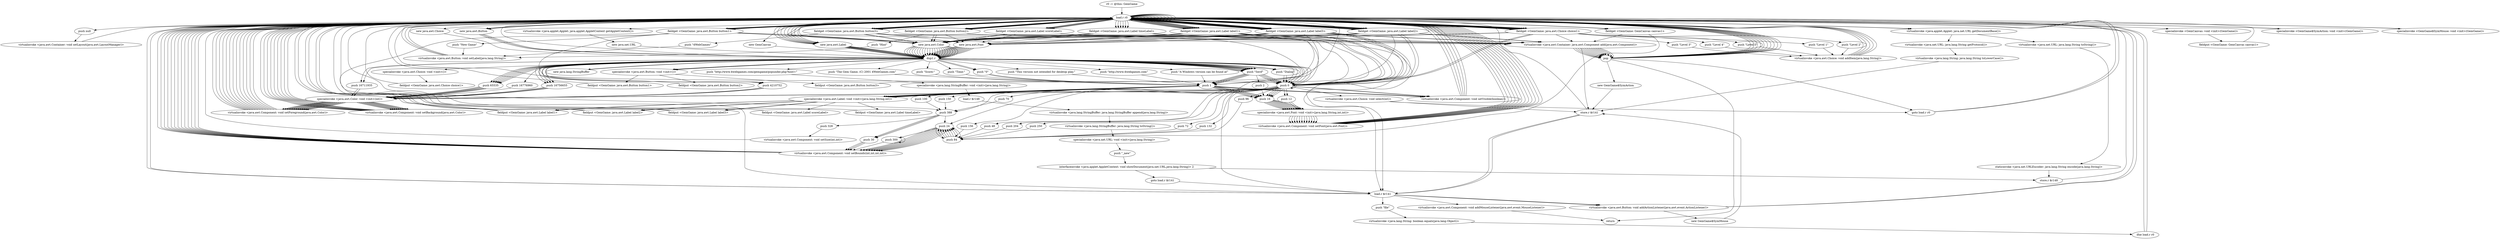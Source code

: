digraph "" {
    "r0 := @this: GemGame"
    "load.r r0"
    "r0 := @this: GemGame"->"load.r r0";
    "push null"
    "load.r r0"->"push null";
    "virtualinvoke <java.awt.Container: void setLayout(java.awt.LayoutManager)>"
    "push null"->"virtualinvoke <java.awt.Container: void setLayout(java.awt.LayoutManager)>";
    "virtualinvoke <java.awt.Container: void setLayout(java.awt.LayoutManager)>"->"load.r r0";
    "push 388"
    "load.r r0"->"push 388";
    "push 328"
    "push 388"->"push 328";
    "virtualinvoke <java.awt.Component: void setSize(int,int)>"
    "push 328"->"virtualinvoke <java.awt.Component: void setSize(int,int)>";
    "virtualinvoke <java.awt.Component: void setSize(int,int)>"->"load.r r0";
    "new java.awt.Font"
    "load.r r0"->"new java.awt.Font";
    "dup1.r"
    "new java.awt.Font"->"dup1.r";
    "push \"Dialog\""
    "dup1.r"->"push \"Dialog\"";
    "push 0"
    "push \"Dialog\""->"push 0";
    "push 12"
    "push 0"->"push 12";
    "specialinvoke <java.awt.Font: void <init>(java.lang.String,int,int)>"
    "push 12"->"specialinvoke <java.awt.Font: void <init>(java.lang.String,int,int)>";
    "virtualinvoke <java.awt.Component: void setFont(java.awt.Font)>"
    "specialinvoke <java.awt.Font: void <init>(java.lang.String,int,int)>"->"virtualinvoke <java.awt.Component: void setFont(java.awt.Font)>";
    "virtualinvoke <java.awt.Component: void setFont(java.awt.Font)>"->"load.r r0";
    "new java.awt.Color"
    "load.r r0"->"new java.awt.Color";
    "new java.awt.Color"->"dup1.r";
    "push 16776960"
    "dup1.r"->"push 16776960";
    "specialinvoke <java.awt.Color: void <init>(int)>"
    "push 16776960"->"specialinvoke <java.awt.Color: void <init>(int)>";
    "virtualinvoke <java.awt.Component: void setForeground(java.awt.Color)>"
    "specialinvoke <java.awt.Color: void <init>(int)>"->"virtualinvoke <java.awt.Component: void setForeground(java.awt.Color)>";
    "virtualinvoke <java.awt.Component: void setForeground(java.awt.Color)>"->"load.r r0";
    "load.r r0"->"new java.awt.Color";
    "new java.awt.Color"->"dup1.r";
    "dup1.r"->"push 0";
    "push 0"->"specialinvoke <java.awt.Color: void <init>(int)>";
    "virtualinvoke <java.awt.Component: void setBackground(java.awt.Color)>"
    "specialinvoke <java.awt.Color: void <init>(int)>"->"virtualinvoke <java.awt.Component: void setBackground(java.awt.Color)>";
    "virtualinvoke <java.awt.Component: void setBackground(java.awt.Color)>"->"load.r r0";
    "virtualinvoke <java.applet.Applet: java.net.URL getDocumentBase()>"
    "load.r r0"->"virtualinvoke <java.applet.Applet: java.net.URL getDocumentBase()>";
    "virtualinvoke <java.net.URL: java.lang.String getProtocol()>"
    "virtualinvoke <java.applet.Applet: java.net.URL getDocumentBase()>"->"virtualinvoke <java.net.URL: java.lang.String getProtocol()>";
    "virtualinvoke <java.lang.String: java.lang.String toLowerCase()>"
    "virtualinvoke <java.net.URL: java.lang.String getProtocol()>"->"virtualinvoke <java.lang.String: java.lang.String toLowerCase()>";
    "store.r $r141"
    "virtualinvoke <java.lang.String: java.lang.String toLowerCase()>"->"store.r $r141";
    "store.r $r141"->"load.r r0";
    "load.r r0"->"virtualinvoke <java.applet.Applet: java.net.URL getDocumentBase()>";
    "virtualinvoke <java.net.URL: java.lang.String toString()>"
    "virtualinvoke <java.applet.Applet: java.net.URL getDocumentBase()>"->"virtualinvoke <java.net.URL: java.lang.String toString()>";
    "staticinvoke <java.net.URLEncoder: java.lang.String encode(java.lang.String)>"
    "virtualinvoke <java.net.URL: java.lang.String toString()>"->"staticinvoke <java.net.URLEncoder: java.lang.String encode(java.lang.String)>";
    "store.r $r148"
    "staticinvoke <java.net.URLEncoder: java.lang.String encode(java.lang.String)>"->"store.r $r148";
    "store.r $r148"->"load.r r0";
    "virtualinvoke <java.applet.Applet: java.applet.AppletContext getAppletContext()>"
    "load.r r0"->"virtualinvoke <java.applet.Applet: java.applet.AppletContext getAppletContext()>";
    "new java.net.URL"
    "virtualinvoke <java.applet.Applet: java.applet.AppletContext getAppletContext()>"->"new java.net.URL";
    "new java.net.URL"->"dup1.r";
    "new java.lang.StringBuffer"
    "dup1.r"->"new java.lang.StringBuffer";
    "new java.lang.StringBuffer"->"dup1.r";
    "push \"http://www.4webgames.com/gemgame/popunder.php?host=\""
    "dup1.r"->"push \"http://www.4webgames.com/gemgame/popunder.php?host=\"";
    "specialinvoke <java.lang.StringBuffer: void <init>(java.lang.String)>"
    "push \"http://www.4webgames.com/gemgame/popunder.php?host=\""->"specialinvoke <java.lang.StringBuffer: void <init>(java.lang.String)>";
    "load.r $r148"
    "specialinvoke <java.lang.StringBuffer: void <init>(java.lang.String)>"->"load.r $r148";
    "virtualinvoke <java.lang.StringBuffer: java.lang.StringBuffer append(java.lang.String)>"
    "load.r $r148"->"virtualinvoke <java.lang.StringBuffer: java.lang.StringBuffer append(java.lang.String)>";
    "virtualinvoke <java.lang.StringBuffer: java.lang.String toString()>"
    "virtualinvoke <java.lang.StringBuffer: java.lang.StringBuffer append(java.lang.String)>"->"virtualinvoke <java.lang.StringBuffer: java.lang.String toString()>";
    "specialinvoke <java.net.URL: void <init>(java.lang.String)>"
    "virtualinvoke <java.lang.StringBuffer: java.lang.String toString()>"->"specialinvoke <java.net.URL: void <init>(java.lang.String)>";
    "push \"_new\""
    "specialinvoke <java.net.URL: void <init>(java.lang.String)>"->"push \"_new\"";
    "interfaceinvoke <java.applet.AppletContext: void showDocument(java.net.URL,java.lang.String)> 2"
    "push \"_new\""->"interfaceinvoke <java.applet.AppletContext: void showDocument(java.net.URL,java.lang.String)> 2";
    "goto load.r $r141"
    "interfaceinvoke <java.applet.AppletContext: void showDocument(java.net.URL,java.lang.String)> 2"->"goto load.r $r141";
    "load.r $r141"
    "goto load.r $r141"->"load.r $r141";
    "push \"file\""
    "load.r $r141"->"push \"file\"";
    "virtualinvoke <java.lang.String: boolean equals(java.lang.Object)>"
    "push \"file\""->"virtualinvoke <java.lang.String: boolean equals(java.lang.Object)>";
    "ifne load.r r0"
    "virtualinvoke <java.lang.String: boolean equals(java.lang.Object)>"->"ifne load.r r0";
    "ifne load.r r0"->"load.r r0";
    "new GemCanvas"
    "load.r r0"->"new GemCanvas";
    "new GemCanvas"->"dup1.r";
    "dup1.r"->"load.r r0";
    "specialinvoke <GemCanvas: void <init>(GemGame)>"
    "load.r r0"->"specialinvoke <GemCanvas: void <init>(GemGame)>";
    "fieldput <GemGame: GemCanvas canvas1>"
    "specialinvoke <GemCanvas: void <init>(GemGame)>"->"fieldput <GemGame: GemCanvas canvas1>";
    "fieldput <GemGame: GemCanvas canvas1>"->"load.r r0";
    "fieldget <GemGame: GemCanvas canvas1>"
    "load.r r0"->"fieldget <GemGame: GemCanvas canvas1>";
    "push 84"
    "fieldget <GemGame: GemCanvas canvas1>"->"push 84";
    "push 24"
    "push 84"->"push 24";
    "push 300"
    "push 24"->"push 300";
    "push 300"->"push 300";
    "virtualinvoke <java.awt.Component: void setBounds(int,int,int,int)>"
    "push 300"->"virtualinvoke <java.awt.Component: void setBounds(int,int,int,int)>";
    "virtualinvoke <java.awt.Component: void setBounds(int,int,int,int)>"->"load.r r0";
    "load.r r0"->"load.r r0";
    "load.r r0"->"fieldget <GemGame: GemCanvas canvas1>";
    "virtualinvoke <java.awt.Container: java.awt.Component add(java.awt.Component)>"
    "fieldget <GemGame: GemCanvas canvas1>"->"virtualinvoke <java.awt.Container: java.awt.Component add(java.awt.Component)>";
    "pop"
    "virtualinvoke <java.awt.Container: java.awt.Component add(java.awt.Component)>"->"pop";
    "goto load.r r0"
    "pop"->"goto load.r r0";
    "goto load.r r0"->"load.r r0";
    "new java.awt.Label"
    "load.r r0"->"new java.awt.Label";
    "new java.awt.Label"->"dup1.r";
    "push \"The Gem Game, (C) 2001 4WebGames.com\""
    "dup1.r"->"push \"The Gem Game, (C) 2001 4WebGames.com\"";
    "push 1"
    "push \"The Gem Game, (C) 2001 4WebGames.com\""->"push 1";
    "specialinvoke <java.awt.Label: void <init>(java.lang.String,int)>"
    "push 1"->"specialinvoke <java.awt.Label: void <init>(java.lang.String,int)>";
    "fieldput <GemGame: java.awt.Label label1>"
    "specialinvoke <java.awt.Label: void <init>(java.lang.String,int)>"->"fieldput <GemGame: java.awt.Label label1>";
    "fieldput <GemGame: java.awt.Label label1>"->"load.r r0";
    "fieldget <GemGame: java.awt.Label label1>"
    "load.r r0"->"fieldget <GemGame: java.awt.Label label1>";
    "fieldget <GemGame: java.awt.Label label1>"->"push 0";
    "push 0"->"push 0";
    "push 0"->"push 388";
    "push 388"->"push 24";
    "push 24"->"virtualinvoke <java.awt.Component: void setBounds(int,int,int,int)>";
    "virtualinvoke <java.awt.Component: void setBounds(int,int,int,int)>"->"load.r r0";
    "load.r r0"->"fieldget <GemGame: java.awt.Label label1>";
    "fieldget <GemGame: java.awt.Label label1>"->"new java.awt.Font";
    "new java.awt.Font"->"dup1.r";
    "push \"Serif\""
    "dup1.r"->"push \"Serif\"";
    "push 2"
    "push \"Serif\""->"push 2";
    "push 16"
    "push 2"->"push 16";
    "push 16"->"specialinvoke <java.awt.Font: void <init>(java.lang.String,int,int)>";
    "specialinvoke <java.awt.Font: void <init>(java.lang.String,int,int)>"->"virtualinvoke <java.awt.Component: void setFont(java.awt.Font)>";
    "virtualinvoke <java.awt.Component: void setFont(java.awt.Font)>"->"load.r r0";
    "load.r r0"->"fieldget <GemGame: java.awt.Label label1>";
    "fieldget <GemGame: java.awt.Label label1>"->"new java.awt.Color";
    "new java.awt.Color"->"dup1.r";
    "push 16756655"
    "dup1.r"->"push 16756655";
    "push 16756655"->"specialinvoke <java.awt.Color: void <init>(int)>";
    "specialinvoke <java.awt.Color: void <init>(int)>"->"virtualinvoke <java.awt.Component: void setForeground(java.awt.Color)>";
    "virtualinvoke <java.awt.Component: void setForeground(java.awt.Color)>"->"load.r r0";
    "load.r r0"->"load.r r0";
    "load.r r0"->"fieldget <GemGame: java.awt.Label label1>";
    "fieldget <GemGame: java.awt.Label label1>"->"virtualinvoke <java.awt.Container: java.awt.Component add(java.awt.Component)>";
    "virtualinvoke <java.awt.Container: java.awt.Component add(java.awt.Component)>"->"pop";
    "pop"->"load.r r0";
    "load.r r0"->"new java.awt.Label";
    "new java.awt.Label"->"dup1.r";
    "push \"Score:\""
    "dup1.r"->"push \"Score:\"";
    "push \"Score:\""->"push 1";
    "push 1"->"specialinvoke <java.awt.Label: void <init>(java.lang.String,int)>";
    "fieldput <GemGame: java.awt.Label label2>"
    "specialinvoke <java.awt.Label: void <init>(java.lang.String,int)>"->"fieldput <GemGame: java.awt.Label label2>";
    "fieldput <GemGame: java.awt.Label label2>"->"load.r r0";
    "fieldget <GemGame: java.awt.Label label2>"
    "load.r r0"->"fieldget <GemGame: java.awt.Label label2>";
    "fieldget <GemGame: java.awt.Label label2>"->"push 0";
    "push 0"->"push 24";
    "push 24"->"push 84";
    "push 84"->"push 24";
    "push 24"->"virtualinvoke <java.awt.Component: void setBounds(int,int,int,int)>";
    "virtualinvoke <java.awt.Component: void setBounds(int,int,int,int)>"->"load.r r0";
    "load.r r0"->"fieldget <GemGame: java.awt.Label label2>";
    "fieldget <GemGame: java.awt.Label label2>"->"new java.awt.Font";
    "new java.awt.Font"->"dup1.r";
    "dup1.r"->"push \"Serif\"";
    "push \"Serif\""->"push 0";
    "push 0"->"push 16";
    "push 16"->"specialinvoke <java.awt.Font: void <init>(java.lang.String,int,int)>";
    "specialinvoke <java.awt.Font: void <init>(java.lang.String,int,int)>"->"virtualinvoke <java.awt.Component: void setFont(java.awt.Font)>";
    "virtualinvoke <java.awt.Component: void setFont(java.awt.Font)>"->"load.r r0";
    "load.r r0"->"fieldget <GemGame: java.awt.Label label2>";
    "fieldget <GemGame: java.awt.Label label2>"->"new java.awt.Color";
    "new java.awt.Color"->"dup1.r";
    "push 16711935"
    "dup1.r"->"push 16711935";
    "push 16711935"->"specialinvoke <java.awt.Color: void <init>(int)>";
    "specialinvoke <java.awt.Color: void <init>(int)>"->"virtualinvoke <java.awt.Component: void setForeground(java.awt.Color)>";
    "virtualinvoke <java.awt.Component: void setForeground(java.awt.Color)>"->"load.r r0";
    "load.r r0"->"fieldget <GemGame: java.awt.Label label2>";
    "fieldget <GemGame: java.awt.Label label2>"->"new java.awt.Color";
    "new java.awt.Color"->"dup1.r";
    "dup1.r"->"push 0";
    "push 0"->"specialinvoke <java.awt.Color: void <init>(int)>";
    "specialinvoke <java.awt.Color: void <init>(int)>"->"virtualinvoke <java.awt.Component: void setBackground(java.awt.Color)>";
    "virtualinvoke <java.awt.Component: void setBackground(java.awt.Color)>"->"load.r r0";
    "load.r r0"->"load.r r0";
    "load.r r0"->"fieldget <GemGame: java.awt.Label label2>";
    "fieldget <GemGame: java.awt.Label label2>"->"virtualinvoke <java.awt.Container: java.awt.Component add(java.awt.Component)>";
    "virtualinvoke <java.awt.Container: java.awt.Component add(java.awt.Component)>"->"pop";
    "pop"->"load.r r0";
    "load.r r0"->"new java.awt.Label";
    "new java.awt.Label"->"dup1.r";
    "push \"Time:\""
    "dup1.r"->"push \"Time:\"";
    "push \"Time:\""->"push 1";
    "push 1"->"specialinvoke <java.awt.Label: void <init>(java.lang.String,int)>";
    "fieldput <GemGame: java.awt.Label label3>"
    "specialinvoke <java.awt.Label: void <init>(java.lang.String,int)>"->"fieldput <GemGame: java.awt.Label label3>";
    "fieldput <GemGame: java.awt.Label label3>"->"load.r r0";
    "fieldget <GemGame: java.awt.Label label3>"
    "load.r r0"->"fieldget <GemGame: java.awt.Label label3>";
    "fieldget <GemGame: java.awt.Label label3>"->"push 0";
    "virtualinvoke <java.awt.Component: void setVisible(boolean)>"
    "push 0"->"virtualinvoke <java.awt.Component: void setVisible(boolean)>";
    "virtualinvoke <java.awt.Component: void setVisible(boolean)>"->"load.r r0";
    "load.r r0"->"fieldget <GemGame: java.awt.Label label3>";
    "fieldget <GemGame: java.awt.Label label3>"->"push 0";
    "push 72"
    "push 0"->"push 72";
    "push 72"->"push 84";
    "push 84"->"push 24";
    "push 24"->"virtualinvoke <java.awt.Component: void setBounds(int,int,int,int)>";
    "virtualinvoke <java.awt.Component: void setBounds(int,int,int,int)>"->"load.r r0";
    "load.r r0"->"fieldget <GemGame: java.awt.Label label3>";
    "fieldget <GemGame: java.awt.Label label3>"->"new java.awt.Font";
    "new java.awt.Font"->"dup1.r";
    "dup1.r"->"push \"Serif\"";
    "push \"Serif\""->"push 0";
    "push 0"->"push 16";
    "push 16"->"specialinvoke <java.awt.Font: void <init>(java.lang.String,int,int)>";
    "specialinvoke <java.awt.Font: void <init>(java.lang.String,int,int)>"->"virtualinvoke <java.awt.Component: void setFont(java.awt.Font)>";
    "virtualinvoke <java.awt.Component: void setFont(java.awt.Font)>"->"load.r r0";
    "load.r r0"->"fieldget <GemGame: java.awt.Label label3>";
    "fieldget <GemGame: java.awt.Label label3>"->"new java.awt.Color";
    "new java.awt.Color"->"dup1.r";
    "dup1.r"->"push 16711935";
    "push 16711935"->"specialinvoke <java.awt.Color: void <init>(int)>";
    "specialinvoke <java.awt.Color: void <init>(int)>"->"virtualinvoke <java.awt.Component: void setForeground(java.awt.Color)>";
    "virtualinvoke <java.awt.Component: void setForeground(java.awt.Color)>"->"load.r r0";
    "load.r r0"->"fieldget <GemGame: java.awt.Label label3>";
    "fieldget <GemGame: java.awt.Label label3>"->"new java.awt.Color";
    "new java.awt.Color"->"dup1.r";
    "dup1.r"->"push 0";
    "push 0"->"specialinvoke <java.awt.Color: void <init>(int)>";
    "specialinvoke <java.awt.Color: void <init>(int)>"->"virtualinvoke <java.awt.Component: void setBackground(java.awt.Color)>";
    "virtualinvoke <java.awt.Component: void setBackground(java.awt.Color)>"->"load.r r0";
    "load.r r0"->"load.r r0";
    "load.r r0"->"fieldget <GemGame: java.awt.Label label3>";
    "fieldget <GemGame: java.awt.Label label3>"->"virtualinvoke <java.awt.Container: java.awt.Component add(java.awt.Component)>";
    "virtualinvoke <java.awt.Container: java.awt.Component add(java.awt.Component)>"->"pop";
    "pop"->"load.r r0";
    "new java.awt.Choice"
    "load.r r0"->"new java.awt.Choice";
    "new java.awt.Choice"->"dup1.r";
    "specialinvoke <java.awt.Choice: void <init>()>"
    "dup1.r"->"specialinvoke <java.awt.Choice: void <init>()>";
    "fieldput <GemGame: java.awt.Choice choice1>"
    "specialinvoke <java.awt.Choice: void <init>()>"->"fieldput <GemGame: java.awt.Choice choice1>";
    "fieldput <GemGame: java.awt.Choice choice1>"->"load.r r0";
    "fieldget <GemGame: java.awt.Choice choice1>"
    "load.r r0"->"fieldget <GemGame: java.awt.Choice choice1>";
    "push \"Level 1\""
    "fieldget <GemGame: java.awt.Choice choice1>"->"push \"Level 1\"";
    "virtualinvoke <java.awt.Choice: void addItem(java.lang.String)>"
    "push \"Level 1\""->"virtualinvoke <java.awt.Choice: void addItem(java.lang.String)>";
    "virtualinvoke <java.awt.Choice: void addItem(java.lang.String)>"->"load.r r0";
    "load.r r0"->"fieldget <GemGame: java.awt.Choice choice1>";
    "push \"Level 2\""
    "fieldget <GemGame: java.awt.Choice choice1>"->"push \"Level 2\"";
    "push \"Level 2\""->"virtualinvoke <java.awt.Choice: void addItem(java.lang.String)>";
    "virtualinvoke <java.awt.Choice: void addItem(java.lang.String)>"->"load.r r0";
    "load.r r0"->"fieldget <GemGame: java.awt.Choice choice1>";
    "push \"Level 3\""
    "fieldget <GemGame: java.awt.Choice choice1>"->"push \"Level 3\"";
    "push \"Level 3\""->"virtualinvoke <java.awt.Choice: void addItem(java.lang.String)>";
    "virtualinvoke <java.awt.Choice: void addItem(java.lang.String)>"->"load.r r0";
    "load.r r0"->"fieldget <GemGame: java.awt.Choice choice1>";
    "push \"Level 4\""
    "fieldget <GemGame: java.awt.Choice choice1>"->"push \"Level 4\"";
    "push \"Level 4\""->"virtualinvoke <java.awt.Choice: void addItem(java.lang.String)>";
    "virtualinvoke <java.awt.Choice: void addItem(java.lang.String)>"->"load.r r0";
    "load.r r0"->"fieldget <GemGame: java.awt.Choice choice1>";
    "push \"Level 5\""
    "fieldget <GemGame: java.awt.Choice choice1>"->"push \"Level 5\"";
    "push \"Level 5\""->"virtualinvoke <java.awt.Choice: void addItem(java.lang.String)>";
    "virtualinvoke <java.awt.Choice: void addItem(java.lang.String)>"->"load.r r0";
    "load.r r0"->"fieldget <GemGame: java.awt.Choice choice1>";
    "fieldget <GemGame: java.awt.Choice choice1>"->"push 0";
    "virtualinvoke <java.awt.Choice: void select(int)>"
    "push 0"->"virtualinvoke <java.awt.Choice: void select(int)>";
    "virtualinvoke <java.awt.Choice: void select(int)>"->"goto load.r r0";
    "goto load.r r0"->"load.r r0";
    "load.r r0"->"load.r r0";
    "load.r r0"->"fieldget <GemGame: java.awt.Choice choice1>";
    "fieldget <GemGame: java.awt.Choice choice1>"->"virtualinvoke <java.awt.Container: java.awt.Component add(java.awt.Component)>";
    "virtualinvoke <java.awt.Container: java.awt.Component add(java.awt.Component)>"->"pop";
    "pop"->"load.r r0";
    "load.r r0"->"fieldget <GemGame: java.awt.Choice choice1>";
    "fieldget <GemGame: java.awt.Choice choice1>"->"push 0";
    "push 132"
    "push 0"->"push 132";
    "push 132"->"push 84";
    "push 84"->"push 24";
    "push 24"->"virtualinvoke <java.awt.Component: void setBounds(int,int,int,int)>";
    "virtualinvoke <java.awt.Component: void setBounds(int,int,int,int)>"->"load.r r0";
    "load.r r0"->"fieldget <GemGame: java.awt.Choice choice1>";
    "fieldget <GemGame: java.awt.Choice choice1>"->"new java.awt.Font";
    "new java.awt.Font"->"dup1.r";
    "dup1.r"->"push \"Dialog\"";
    "push \"Dialog\""->"push 0";
    "push 0"->"push 12";
    "push 12"->"specialinvoke <java.awt.Font: void <init>(java.lang.String,int,int)>";
    "specialinvoke <java.awt.Font: void <init>(java.lang.String,int,int)>"->"virtualinvoke <java.awt.Component: void setFont(java.awt.Font)>";
    "virtualinvoke <java.awt.Component: void setFont(java.awt.Font)>"->"load.r r0";
    "load.r r0"->"fieldget <GemGame: java.awt.Choice choice1>";
    "fieldget <GemGame: java.awt.Choice choice1>"->"new java.awt.Color";
    "new java.awt.Color"->"dup1.r";
    "push 65535"
    "dup1.r"->"push 65535";
    "push 65535"->"specialinvoke <java.awt.Color: void <init>(int)>";
    "specialinvoke <java.awt.Color: void <init>(int)>"->"virtualinvoke <java.awt.Component: void setForeground(java.awt.Color)>";
    "virtualinvoke <java.awt.Component: void setForeground(java.awt.Color)>"->"load.r r0";
    "load.r r0"->"fieldget <GemGame: java.awt.Choice choice1>";
    "fieldget <GemGame: java.awt.Choice choice1>"->"new java.awt.Color";
    "new java.awt.Color"->"dup1.r";
    "dup1.r"->"push 0";
    "push 0"->"specialinvoke <java.awt.Color: void <init>(int)>";
    "specialinvoke <java.awt.Color: void <init>(int)>"->"virtualinvoke <java.awt.Component: void setBackground(java.awt.Color)>";
    "virtualinvoke <java.awt.Component: void setBackground(java.awt.Color)>"->"load.r r0";
    "new java.awt.Button"
    "load.r r0"->"new java.awt.Button";
    "new java.awt.Button"->"dup1.r";
    "specialinvoke <java.awt.Button: void <init>()>"
    "dup1.r"->"specialinvoke <java.awt.Button: void <init>()>";
    "fieldput <GemGame: java.awt.Button button1>"
    "specialinvoke <java.awt.Button: void <init>()>"->"fieldput <GemGame: java.awt.Button button1>";
    "fieldput <GemGame: java.awt.Button button1>"->"load.r r0";
    "fieldget <GemGame: java.awt.Button button1>"
    "load.r r0"->"fieldget <GemGame: java.awt.Button button1>";
    "push \"New Game\""
    "fieldget <GemGame: java.awt.Button button1>"->"push \"New Game\"";
    "virtualinvoke <java.awt.Button: void setLabel(java.lang.String)>"
    "push \"New Game\""->"virtualinvoke <java.awt.Button: void setLabel(java.lang.String)>";
    "virtualinvoke <java.awt.Button: void setLabel(java.lang.String)>"->"load.r r0";
    "load.r r0"->"fieldget <GemGame: java.awt.Button button1>";
    "fieldget <GemGame: java.awt.Button button1>"->"push 0";
    "push 156"
    "push 0"->"push 156";
    "push 156"->"push 84";
    "push 84"->"push 24";
    "push 24"->"virtualinvoke <java.awt.Component: void setBounds(int,int,int,int)>";
    "virtualinvoke <java.awt.Component: void setBounds(int,int,int,int)>"->"load.r r0";
    "load.r r0"->"fieldget <GemGame: java.awt.Button button1>";
    "fieldget <GemGame: java.awt.Button button1>"->"new java.awt.Color";
    "new java.awt.Color"->"dup1.r";
    "dup1.r"->"push 65535";
    "push 65535"->"specialinvoke <java.awt.Color: void <init>(int)>";
    "specialinvoke <java.awt.Color: void <init>(int)>"->"virtualinvoke <java.awt.Component: void setForeground(java.awt.Color)>";
    "virtualinvoke <java.awt.Component: void setForeground(java.awt.Color)>"->"load.r r0";
    "load.r r0"->"fieldget <GemGame: java.awt.Button button1>";
    "fieldget <GemGame: java.awt.Button button1>"->"new java.awt.Color";
    "new java.awt.Color"->"dup1.r";
    "push 4210752"
    "dup1.r"->"push 4210752";
    "push 4210752"->"specialinvoke <java.awt.Color: void <init>(int)>";
    "specialinvoke <java.awt.Color: void <init>(int)>"->"virtualinvoke <java.awt.Component: void setBackground(java.awt.Color)>";
    "virtualinvoke <java.awt.Component: void setBackground(java.awt.Color)>"->"load.r r0";
    "load.r r0"->"load.r r0";
    "load.r r0"->"fieldget <GemGame: java.awt.Button button1>";
    "fieldget <GemGame: java.awt.Button button1>"->"virtualinvoke <java.awt.Container: java.awt.Component add(java.awt.Component)>";
    "virtualinvoke <java.awt.Container: java.awt.Component add(java.awt.Component)>"->"pop";
    "pop"->"load.r r0";
    "load.r r0"->"new java.awt.Label";
    "new java.awt.Label"->"dup1.r";
    "push \"0\""
    "dup1.r"->"push \"0\"";
    "push \"0\""->"push 1";
    "push 1"->"specialinvoke <java.awt.Label: void <init>(java.lang.String,int)>";
    "fieldput <GemGame: java.awt.Label scoreLabel>"
    "specialinvoke <java.awt.Label: void <init>(java.lang.String,int)>"->"fieldput <GemGame: java.awt.Label scoreLabel>";
    "fieldput <GemGame: java.awt.Label scoreLabel>"->"load.r r0";
    "fieldget <GemGame: java.awt.Label scoreLabel>"
    "load.r r0"->"fieldget <GemGame: java.awt.Label scoreLabel>";
    "fieldget <GemGame: java.awt.Label scoreLabel>"->"push 0";
    "push 48"
    "push 0"->"push 48";
    "push 48"->"push 84";
    "push 84"->"push 24";
    "push 24"->"virtualinvoke <java.awt.Component: void setBounds(int,int,int,int)>";
    "virtualinvoke <java.awt.Component: void setBounds(int,int,int,int)>"->"load.r r0";
    "load.r r0"->"fieldget <GemGame: java.awt.Label scoreLabel>";
    "fieldget <GemGame: java.awt.Label scoreLabel>"->"new java.awt.Font";
    "new java.awt.Font"->"dup1.r";
    "dup1.r"->"push \"Serif\"";
    "push \"Serif\""->"push 1";
    "push 1"->"push 16";
    "push 16"->"specialinvoke <java.awt.Font: void <init>(java.lang.String,int,int)>";
    "specialinvoke <java.awt.Font: void <init>(java.lang.String,int,int)>"->"virtualinvoke <java.awt.Component: void setFont(java.awt.Font)>";
    "virtualinvoke <java.awt.Component: void setFont(java.awt.Font)>"->"load.r r0";
    "load.r r0"->"fieldget <GemGame: java.awt.Label scoreLabel>";
    "fieldget <GemGame: java.awt.Label scoreLabel>"->"new java.awt.Color";
    "new java.awt.Color"->"dup1.r";
    "dup1.r"->"push 65535";
    "push 65535"->"specialinvoke <java.awt.Color: void <init>(int)>";
    "specialinvoke <java.awt.Color: void <init>(int)>"->"virtualinvoke <java.awt.Component: void setForeground(java.awt.Color)>";
    "virtualinvoke <java.awt.Component: void setForeground(java.awt.Color)>"->"load.r r0";
    "load.r r0"->"fieldget <GemGame: java.awt.Label scoreLabel>";
    "fieldget <GemGame: java.awt.Label scoreLabel>"->"new java.awt.Color";
    "new java.awt.Color"->"dup1.r";
    "dup1.r"->"push 0";
    "push 0"->"specialinvoke <java.awt.Color: void <init>(int)>";
    "specialinvoke <java.awt.Color: void <init>(int)>"->"virtualinvoke <java.awt.Component: void setBackground(java.awt.Color)>";
    "virtualinvoke <java.awt.Component: void setBackground(java.awt.Color)>"->"load.r r0";
    "load.r r0"->"load.r r0";
    "load.r r0"->"fieldget <GemGame: java.awt.Label scoreLabel>";
    "fieldget <GemGame: java.awt.Label scoreLabel>"->"virtualinvoke <java.awt.Container: java.awt.Component add(java.awt.Component)>";
    "virtualinvoke <java.awt.Container: java.awt.Component add(java.awt.Component)>"->"pop";
    "pop"->"load.r r0";
    "load.r r0"->"new java.awt.Button";
    "new java.awt.Button"->"dup1.r";
    "dup1.r"->"specialinvoke <java.awt.Button: void <init>()>";
    "fieldput <GemGame: java.awt.Button button2>"
    "specialinvoke <java.awt.Button: void <init>()>"->"fieldput <GemGame: java.awt.Button button2>";
    "fieldput <GemGame: java.awt.Button button2>"->"load.r r0";
    "fieldget <GemGame: java.awt.Button button2>"
    "load.r r0"->"fieldget <GemGame: java.awt.Button button2>";
    "push \"Hint\""
    "fieldget <GemGame: java.awt.Button button2>"->"push \"Hint\"";
    "push \"Hint\""->"virtualinvoke <java.awt.Button: void setLabel(java.lang.String)>";
    "virtualinvoke <java.awt.Button: void setLabel(java.lang.String)>"->"load.r r0";
    "load.r r0"->"fieldget <GemGame: java.awt.Button button2>";
    "fieldget <GemGame: java.awt.Button button2>"->"push 0";
    "push 204"
    "push 0"->"push 204";
    "push 204"->"push 84";
    "push 84"->"push 24";
    "push 24"->"virtualinvoke <java.awt.Component: void setBounds(int,int,int,int)>";
    "virtualinvoke <java.awt.Component: void setBounds(int,int,int,int)>"->"load.r r0";
    "load.r r0"->"fieldget <GemGame: java.awt.Button button2>";
    "fieldget <GemGame: java.awt.Button button2>"->"new java.awt.Font";
    "new java.awt.Font"->"dup1.r";
    "dup1.r"->"push \"Serif\"";
    "push \"Serif\""->"push 0";
    "push 0"->"push 16";
    "push 16"->"specialinvoke <java.awt.Font: void <init>(java.lang.String,int,int)>";
    "specialinvoke <java.awt.Font: void <init>(java.lang.String,int,int)>"->"virtualinvoke <java.awt.Component: void setFont(java.awt.Font)>";
    "virtualinvoke <java.awt.Component: void setFont(java.awt.Font)>"->"load.r r0";
    "load.r r0"->"fieldget <GemGame: java.awt.Button button2>";
    "fieldget <GemGame: java.awt.Button button2>"->"new java.awt.Color";
    "new java.awt.Color"->"dup1.r";
    "dup1.r"->"push 65535";
    "push 65535"->"specialinvoke <java.awt.Color: void <init>(int)>";
    "specialinvoke <java.awt.Color: void <init>(int)>"->"virtualinvoke <java.awt.Component: void setForeground(java.awt.Color)>";
    "virtualinvoke <java.awt.Component: void setForeground(java.awt.Color)>"->"load.r r0";
    "load.r r0"->"fieldget <GemGame: java.awt.Button button2>";
    "fieldget <GemGame: java.awt.Button button2>"->"new java.awt.Color";
    "new java.awt.Color"->"dup1.r";
    "dup1.r"->"push 4210752";
    "push 4210752"->"specialinvoke <java.awt.Color: void <init>(int)>";
    "specialinvoke <java.awt.Color: void <init>(int)>"->"virtualinvoke <java.awt.Component: void setBackground(java.awt.Color)>";
    "virtualinvoke <java.awt.Component: void setBackground(java.awt.Color)>"->"load.r r0";
    "load.r r0"->"load.r r0";
    "load.r r0"->"fieldget <GemGame: java.awt.Button button2>";
    "fieldget <GemGame: java.awt.Button button2>"->"virtualinvoke <java.awt.Container: java.awt.Component add(java.awt.Component)>";
    "virtualinvoke <java.awt.Container: java.awt.Component add(java.awt.Component)>"->"pop";
    "pop"->"load.r r0";
    "load.r r0"->"new java.awt.Button";
    "new java.awt.Button"->"dup1.r";
    "dup1.r"->"specialinvoke <java.awt.Button: void <init>()>";
    "fieldput <GemGame: java.awt.Button button3>"
    "specialinvoke <java.awt.Button: void <init>()>"->"fieldput <GemGame: java.awt.Button button3>";
    "fieldput <GemGame: java.awt.Button button3>"->"load.r r0";
    "fieldget <GemGame: java.awt.Button button3>"
    "load.r r0"->"fieldget <GemGame: java.awt.Button button3>";
    "push \"4WebGames\""
    "fieldget <GemGame: java.awt.Button button3>"->"push \"4WebGames\"";
    "push \"4WebGames\""->"virtualinvoke <java.awt.Button: void setLabel(java.lang.String)>";
    "virtualinvoke <java.awt.Button: void setLabel(java.lang.String)>"->"load.r r0";
    "load.r r0"->"fieldget <GemGame: java.awt.Button button3>";
    "fieldget <GemGame: java.awt.Button button3>"->"push 0";
    "push 250"
    "push 0"->"push 250";
    "push 250"->"push 84";
    "push 84"->"push 24";
    "push 24"->"virtualinvoke <java.awt.Component: void setBounds(int,int,int,int)>";
    "virtualinvoke <java.awt.Component: void setBounds(int,int,int,int)>"->"load.r r0";
    "load.r r0"->"fieldget <GemGame: java.awt.Button button3>";
    "fieldget <GemGame: java.awt.Button button3>"->"new java.awt.Font";
    "new java.awt.Font"->"dup1.r";
    "dup1.r"->"push \"Serif\"";
    "push \"Serif\""->"push 0";
    "push 0"->"push 16";
    "push 16"->"specialinvoke <java.awt.Font: void <init>(java.lang.String,int,int)>";
    "specialinvoke <java.awt.Font: void <init>(java.lang.String,int,int)>"->"virtualinvoke <java.awt.Component: void setFont(java.awt.Font)>";
    "virtualinvoke <java.awt.Component: void setFont(java.awt.Font)>"->"load.r r0";
    "load.r r0"->"fieldget <GemGame: java.awt.Button button3>";
    "fieldget <GemGame: java.awt.Button button3>"->"new java.awt.Color";
    "new java.awt.Color"->"dup1.r";
    "dup1.r"->"push 65535";
    "push 65535"->"specialinvoke <java.awt.Color: void <init>(int)>";
    "specialinvoke <java.awt.Color: void <init>(int)>"->"virtualinvoke <java.awt.Component: void setForeground(java.awt.Color)>";
    "virtualinvoke <java.awt.Component: void setForeground(java.awt.Color)>"->"load.r r0";
    "load.r r0"->"fieldget <GemGame: java.awt.Button button3>";
    "fieldget <GemGame: java.awt.Button button3>"->"new java.awt.Color";
    "new java.awt.Color"->"dup1.r";
    "dup1.r"->"push 4210752";
    "push 4210752"->"specialinvoke <java.awt.Color: void <init>(int)>";
    "specialinvoke <java.awt.Color: void <init>(int)>"->"virtualinvoke <java.awt.Component: void setBackground(java.awt.Color)>";
    "virtualinvoke <java.awt.Component: void setBackground(java.awt.Color)>"->"load.r r0";
    "load.r r0"->"load.r r0";
    "load.r r0"->"fieldget <GemGame: java.awt.Button button3>";
    "fieldget <GemGame: java.awt.Button button3>"->"virtualinvoke <java.awt.Container: java.awt.Component add(java.awt.Component)>";
    "virtualinvoke <java.awt.Container: java.awt.Component add(java.awt.Component)>"->"pop";
    "pop"->"load.r r0";
    "load.r r0"->"new java.awt.Label";
    "new java.awt.Label"->"dup1.r";
    "dup1.r"->"push \"0\"";
    "push \"0\""->"push 1";
    "push 1"->"specialinvoke <java.awt.Label: void <init>(java.lang.String,int)>";
    "fieldput <GemGame: java.awt.Label timeLabel>"
    "specialinvoke <java.awt.Label: void <init>(java.lang.String,int)>"->"fieldput <GemGame: java.awt.Label timeLabel>";
    "fieldput <GemGame: java.awt.Label timeLabel>"->"load.r r0";
    "fieldget <GemGame: java.awt.Label timeLabel>"
    "load.r r0"->"fieldget <GemGame: java.awt.Label timeLabel>";
    "fieldget <GemGame: java.awt.Label timeLabel>"->"push 0";
    "push 0"->"virtualinvoke <java.awt.Component: void setVisible(boolean)>";
    "virtualinvoke <java.awt.Component: void setVisible(boolean)>"->"load.r r0";
    "load.r r0"->"fieldget <GemGame: java.awt.Label timeLabel>";
    "fieldget <GemGame: java.awt.Label timeLabel>"->"push 0";
    "push 96"
    "push 0"->"push 96";
    "push 96"->"push 84";
    "push 84"->"push 24";
    "push 24"->"virtualinvoke <java.awt.Component: void setBounds(int,int,int,int)>";
    "virtualinvoke <java.awt.Component: void setBounds(int,int,int,int)>"->"load.r r0";
    "load.r r0"->"fieldget <GemGame: java.awt.Label timeLabel>";
    "fieldget <GemGame: java.awt.Label timeLabel>"->"new java.awt.Font";
    "new java.awt.Font"->"dup1.r";
    "dup1.r"->"push \"Serif\"";
    "push \"Serif\""->"push 1";
    "push 1"->"push 16";
    "push 16"->"specialinvoke <java.awt.Font: void <init>(java.lang.String,int,int)>";
    "specialinvoke <java.awt.Font: void <init>(java.lang.String,int,int)>"->"virtualinvoke <java.awt.Component: void setFont(java.awt.Font)>";
    "virtualinvoke <java.awt.Component: void setFont(java.awt.Font)>"->"load.r r0";
    "load.r r0"->"fieldget <GemGame: java.awt.Label timeLabel>";
    "fieldget <GemGame: java.awt.Label timeLabel>"->"new java.awt.Color";
    "new java.awt.Color"->"dup1.r";
    "dup1.r"->"push 65535";
    "push 65535"->"specialinvoke <java.awt.Color: void <init>(int)>";
    "specialinvoke <java.awt.Color: void <init>(int)>"->"virtualinvoke <java.awt.Component: void setForeground(java.awt.Color)>";
    "virtualinvoke <java.awt.Component: void setForeground(java.awt.Color)>"->"load.r r0";
    "load.r r0"->"fieldget <GemGame: java.awt.Label timeLabel>";
    "fieldget <GemGame: java.awt.Label timeLabel>"->"new java.awt.Color";
    "new java.awt.Color"->"dup1.r";
    "dup1.r"->"push 0";
    "push 0"->"specialinvoke <java.awt.Color: void <init>(int)>";
    "specialinvoke <java.awt.Color: void <init>(int)>"->"virtualinvoke <java.awt.Component: void setBackground(java.awt.Color)>";
    "virtualinvoke <java.awt.Component: void setBackground(java.awt.Color)>"->"load.r r0";
    "load.r r0"->"load.r r0";
    "load.r r0"->"fieldget <GemGame: java.awt.Label timeLabel>";
    "fieldget <GemGame: java.awt.Label timeLabel>"->"virtualinvoke <java.awt.Container: java.awt.Component add(java.awt.Component)>";
    "virtualinvoke <java.awt.Container: java.awt.Component add(java.awt.Component)>"->"pop";
    "new GemGame$SymAction"
    "pop"->"new GemGame$SymAction";
    "new GemGame$SymAction"->"store.r $r141";
    "store.r $r141"->"load.r $r141";
    "load.r $r141"->"load.r r0";
    "specialinvoke <GemGame$SymAction: void <init>(GemGame)>"
    "load.r r0"->"specialinvoke <GemGame$SymAction: void <init>(GemGame)>";
    "specialinvoke <GemGame$SymAction: void <init>(GemGame)>"->"load.r r0";
    "load.r r0"->"fieldget <GemGame: java.awt.Button button2>";
    "fieldget <GemGame: java.awt.Button button2>"->"load.r $r141";
    "virtualinvoke <java.awt.Button: void addActionListener(java.awt.event.ActionListener)>"
    "load.r $r141"->"virtualinvoke <java.awt.Button: void addActionListener(java.awt.event.ActionListener)>";
    "virtualinvoke <java.awt.Button: void addActionListener(java.awt.event.ActionListener)>"->"load.r r0";
    "load.r r0"->"fieldget <GemGame: java.awt.Button button1>";
    "fieldget <GemGame: java.awt.Button button1>"->"load.r $r141";
    "load.r $r141"->"virtualinvoke <java.awt.Button: void addActionListener(java.awt.event.ActionListener)>";
    "virtualinvoke <java.awt.Button: void addActionListener(java.awt.event.ActionListener)>"->"load.r r0";
    "load.r r0"->"fieldget <GemGame: java.awt.Button button3>";
    "fieldget <GemGame: java.awt.Button button3>"->"load.r $r141";
    "load.r $r141"->"virtualinvoke <java.awt.Button: void addActionListener(java.awt.event.ActionListener)>";
    "new GemGame$SymMouse"
    "virtualinvoke <java.awt.Button: void addActionListener(java.awt.event.ActionListener)>"->"new GemGame$SymMouse";
    "new GemGame$SymMouse"->"store.r $r141";
    "store.r $r141"->"load.r $r141";
    "load.r $r141"->"load.r r0";
    "specialinvoke <GemGame$SymMouse: void <init>(GemGame)>"
    "load.r r0"->"specialinvoke <GemGame$SymMouse: void <init>(GemGame)>";
    "specialinvoke <GemGame$SymMouse: void <init>(GemGame)>"->"load.r r0";
    "load.r r0"->"fieldget <GemGame: java.awt.Label label1>";
    "fieldget <GemGame: java.awt.Label label1>"->"load.r $r141";
    "virtualinvoke <java.awt.Component: void addMouseListener(java.awt.event.MouseListener)>"
    "load.r $r141"->"virtualinvoke <java.awt.Component: void addMouseListener(java.awt.event.MouseListener)>";
    "return"
    "virtualinvoke <java.awt.Component: void addMouseListener(java.awt.event.MouseListener)>"->"return";
    "virtualinvoke <java.awt.Choice: void select(int)>"->"store.r $r141";
    "virtualinvoke <java.awt.Container: java.awt.Component add(java.awt.Component)>"->"store.r $r141";
    "ifne load.r r0"->"load.r r0";
    "load.r r0"->"new java.awt.Label";
    "new java.awt.Label"->"dup1.r";
    "push \"This version not intended for desktop play.\""
    "dup1.r"->"push \"This version not intended for desktop play.\"";
    "push \"This version not intended for desktop play.\""->"push 1";
    "push 1"->"specialinvoke <java.awt.Label: void <init>(java.lang.String,int)>";
    "specialinvoke <java.awt.Label: void <init>(java.lang.String,int)>"->"fieldput <GemGame: java.awt.Label label1>";
    "fieldput <GemGame: java.awt.Label label1>"->"load.r r0";
    "load.r r0"->"fieldget <GemGame: java.awt.Label label1>";
    "fieldget <GemGame: java.awt.Label label1>"->"push 0";
    "push 70"
    "push 0"->"push 70";
    "push 70"->"push 388";
    "push 30"
    "push 388"->"push 30";
    "push 30"->"virtualinvoke <java.awt.Component: void setBounds(int,int,int,int)>";
    "virtualinvoke <java.awt.Component: void setBounds(int,int,int,int)>"->"load.r r0";
    "load.r r0"->"fieldget <GemGame: java.awt.Label label1>";
    "fieldget <GemGame: java.awt.Label label1>"->"new java.awt.Font";
    "new java.awt.Font"->"dup1.r";
    "dup1.r"->"push \"Serif\"";
    "push \"Serif\""->"push 1";
    "push 1"->"push 16";
    "push 16"->"specialinvoke <java.awt.Font: void <init>(java.lang.String,int,int)>";
    "specialinvoke <java.awt.Font: void <init>(java.lang.String,int,int)>"->"virtualinvoke <java.awt.Component: void setFont(java.awt.Font)>";
    "virtualinvoke <java.awt.Component: void setFont(java.awt.Font)>"->"load.r r0";
    "load.r r0"->"fieldget <GemGame: java.awt.Label label1>";
    "fieldget <GemGame: java.awt.Label label1>"->"new java.awt.Color";
    "new java.awt.Color"->"dup1.r";
    "dup1.r"->"push 16756655";
    "push 16756655"->"specialinvoke <java.awt.Color: void <init>(int)>";
    "specialinvoke <java.awt.Color: void <init>(int)>"->"virtualinvoke <java.awt.Component: void setForeground(java.awt.Color)>";
    "virtualinvoke <java.awt.Component: void setForeground(java.awt.Color)>"->"load.r r0";
    "load.r r0"->"fieldget <GemGame: java.awt.Label label1>";
    "fieldget <GemGame: java.awt.Label label1>"->"push 1";
    "push 1"->"virtualinvoke <java.awt.Component: void setVisible(boolean)>";
    "virtualinvoke <java.awt.Component: void setVisible(boolean)>"->"load.r r0";
    "load.r r0"->"load.r r0";
    "load.r r0"->"fieldget <GemGame: java.awt.Label label1>";
    "fieldget <GemGame: java.awt.Label label1>"->"virtualinvoke <java.awt.Container: java.awt.Component add(java.awt.Component)>";
    "virtualinvoke <java.awt.Container: java.awt.Component add(java.awt.Component)>"->"pop";
    "pop"->"load.r r0";
    "load.r r0"->"new java.awt.Label";
    "new java.awt.Label"->"dup1.r";
    "push \"A Windows version can be found at\""
    "dup1.r"->"push \"A Windows version can be found at\"";
    "push \"A Windows version can be found at\""->"push 1";
    "push 1"->"specialinvoke <java.awt.Label: void <init>(java.lang.String,int)>";
    "specialinvoke <java.awt.Label: void <init>(java.lang.String,int)>"->"fieldput <GemGame: java.awt.Label label2>";
    "fieldput <GemGame: java.awt.Label label2>"->"load.r r0";
    "load.r r0"->"fieldget <GemGame: java.awt.Label label2>";
    "fieldget <GemGame: java.awt.Label label2>"->"push 0";
    "push 100"
    "push 0"->"push 100";
    "push 100"->"push 388";
    "push 388"->"push 30";
    "push 30"->"virtualinvoke <java.awt.Component: void setBounds(int,int,int,int)>";
    "virtualinvoke <java.awt.Component: void setBounds(int,int,int,int)>"->"load.r r0";
    "load.r r0"->"fieldget <GemGame: java.awt.Label label2>";
    "fieldget <GemGame: java.awt.Label label2>"->"new java.awt.Font";
    "new java.awt.Font"->"dup1.r";
    "dup1.r"->"push \"Serif\"";
    "push \"Serif\""->"push 1";
    "push 1"->"push 16";
    "push 16"->"specialinvoke <java.awt.Font: void <init>(java.lang.String,int,int)>";
    "specialinvoke <java.awt.Font: void <init>(java.lang.String,int,int)>"->"virtualinvoke <java.awt.Component: void setFont(java.awt.Font)>";
    "virtualinvoke <java.awt.Component: void setFont(java.awt.Font)>"->"load.r r0";
    "load.r r0"->"fieldget <GemGame: java.awt.Label label2>";
    "fieldget <GemGame: java.awt.Label label2>"->"new java.awt.Color";
    "new java.awt.Color"->"dup1.r";
    "dup1.r"->"push 16756655";
    "push 16756655"->"specialinvoke <java.awt.Color: void <init>(int)>";
    "specialinvoke <java.awt.Color: void <init>(int)>"->"virtualinvoke <java.awt.Component: void setForeground(java.awt.Color)>";
    "virtualinvoke <java.awt.Component: void setForeground(java.awt.Color)>"->"load.r r0";
    "load.r r0"->"fieldget <GemGame: java.awt.Label label2>";
    "fieldget <GemGame: java.awt.Label label2>"->"push 1";
    "push 1"->"virtualinvoke <java.awt.Component: void setVisible(boolean)>";
    "virtualinvoke <java.awt.Component: void setVisible(boolean)>"->"load.r r0";
    "load.r r0"->"load.r r0";
    "load.r r0"->"fieldget <GemGame: java.awt.Label label2>";
    "fieldget <GemGame: java.awt.Label label2>"->"virtualinvoke <java.awt.Container: java.awt.Component add(java.awt.Component)>";
    "virtualinvoke <java.awt.Container: java.awt.Component add(java.awt.Component)>"->"pop";
    "pop"->"load.r r0";
    "load.r r0"->"new java.awt.Label";
    "new java.awt.Label"->"dup1.r";
    "push \"http://www.4webgames.com\""
    "dup1.r"->"push \"http://www.4webgames.com\"";
    "push \"http://www.4webgames.com\""->"push 1";
    "push 1"->"specialinvoke <java.awt.Label: void <init>(java.lang.String,int)>";
    "specialinvoke <java.awt.Label: void <init>(java.lang.String,int)>"->"fieldput <GemGame: java.awt.Label label3>";
    "fieldput <GemGame: java.awt.Label label3>"->"load.r r0";
    "load.r r0"->"fieldget <GemGame: java.awt.Label label3>";
    "fieldget <GemGame: java.awt.Label label3>"->"push 0";
    "push 150"
    "push 0"->"push 150";
    "push 150"->"push 388";
    "push 388"->"push 30";
    "push 30"->"virtualinvoke <java.awt.Component: void setBounds(int,int,int,int)>";
    "virtualinvoke <java.awt.Component: void setBounds(int,int,int,int)>"->"load.r r0";
    "load.r r0"->"fieldget <GemGame: java.awt.Label label3>";
    "fieldget <GemGame: java.awt.Label label3>"->"new java.awt.Font";
    "new java.awt.Font"->"dup1.r";
    "dup1.r"->"push \"Serif\"";
    "push \"Serif\""->"push 1";
    "push 1"->"push 16";
    "push 16"->"specialinvoke <java.awt.Font: void <init>(java.lang.String,int,int)>";
    "specialinvoke <java.awt.Font: void <init>(java.lang.String,int,int)>"->"virtualinvoke <java.awt.Component: void setFont(java.awt.Font)>";
    "virtualinvoke <java.awt.Component: void setFont(java.awt.Font)>"->"load.r r0";
    "load.r r0"->"fieldget <GemGame: java.awt.Label label3>";
    "fieldget <GemGame: java.awt.Label label3>"->"new java.awt.Color";
    "new java.awt.Color"->"dup1.r";
    "dup1.r"->"push 16756655";
    "push 16756655"->"specialinvoke <java.awt.Color: void <init>(int)>";
    "specialinvoke <java.awt.Color: void <init>(int)>"->"virtualinvoke <java.awt.Component: void setForeground(java.awt.Color)>";
    "virtualinvoke <java.awt.Component: void setForeground(java.awt.Color)>"->"load.r r0";
    "load.r r0"->"fieldget <GemGame: java.awt.Label label3>";
    "fieldget <GemGame: java.awt.Label label3>"->"push 1";
    "push 1"->"virtualinvoke <java.awt.Component: void setVisible(boolean)>";
    "virtualinvoke <java.awt.Component: void setVisible(boolean)>"->"load.r r0";
    "load.r r0"->"load.r r0";
    "load.r r0"->"fieldget <GemGame: java.awt.Label label3>";
    "fieldget <GemGame: java.awt.Label label3>"->"virtualinvoke <java.awt.Container: java.awt.Component add(java.awt.Component)>";
    "virtualinvoke <java.awt.Container: java.awt.Component add(java.awt.Component)>"->"pop";
    "pop"->"return";
    "interfaceinvoke <java.applet.AppletContext: void showDocument(java.net.URL,java.lang.String)> 2"->"store.r $r148";
}

